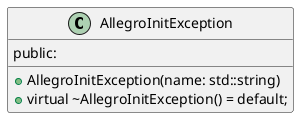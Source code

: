 @startuml
!startsub ALLEGRO_INIT_EXCEPTION

class "AllegroInitException"{


    public:
        +AllegroInitException(name: std::string)
        +virtual ~AllegroInitException() = default;


}

!endsub
@enduml
